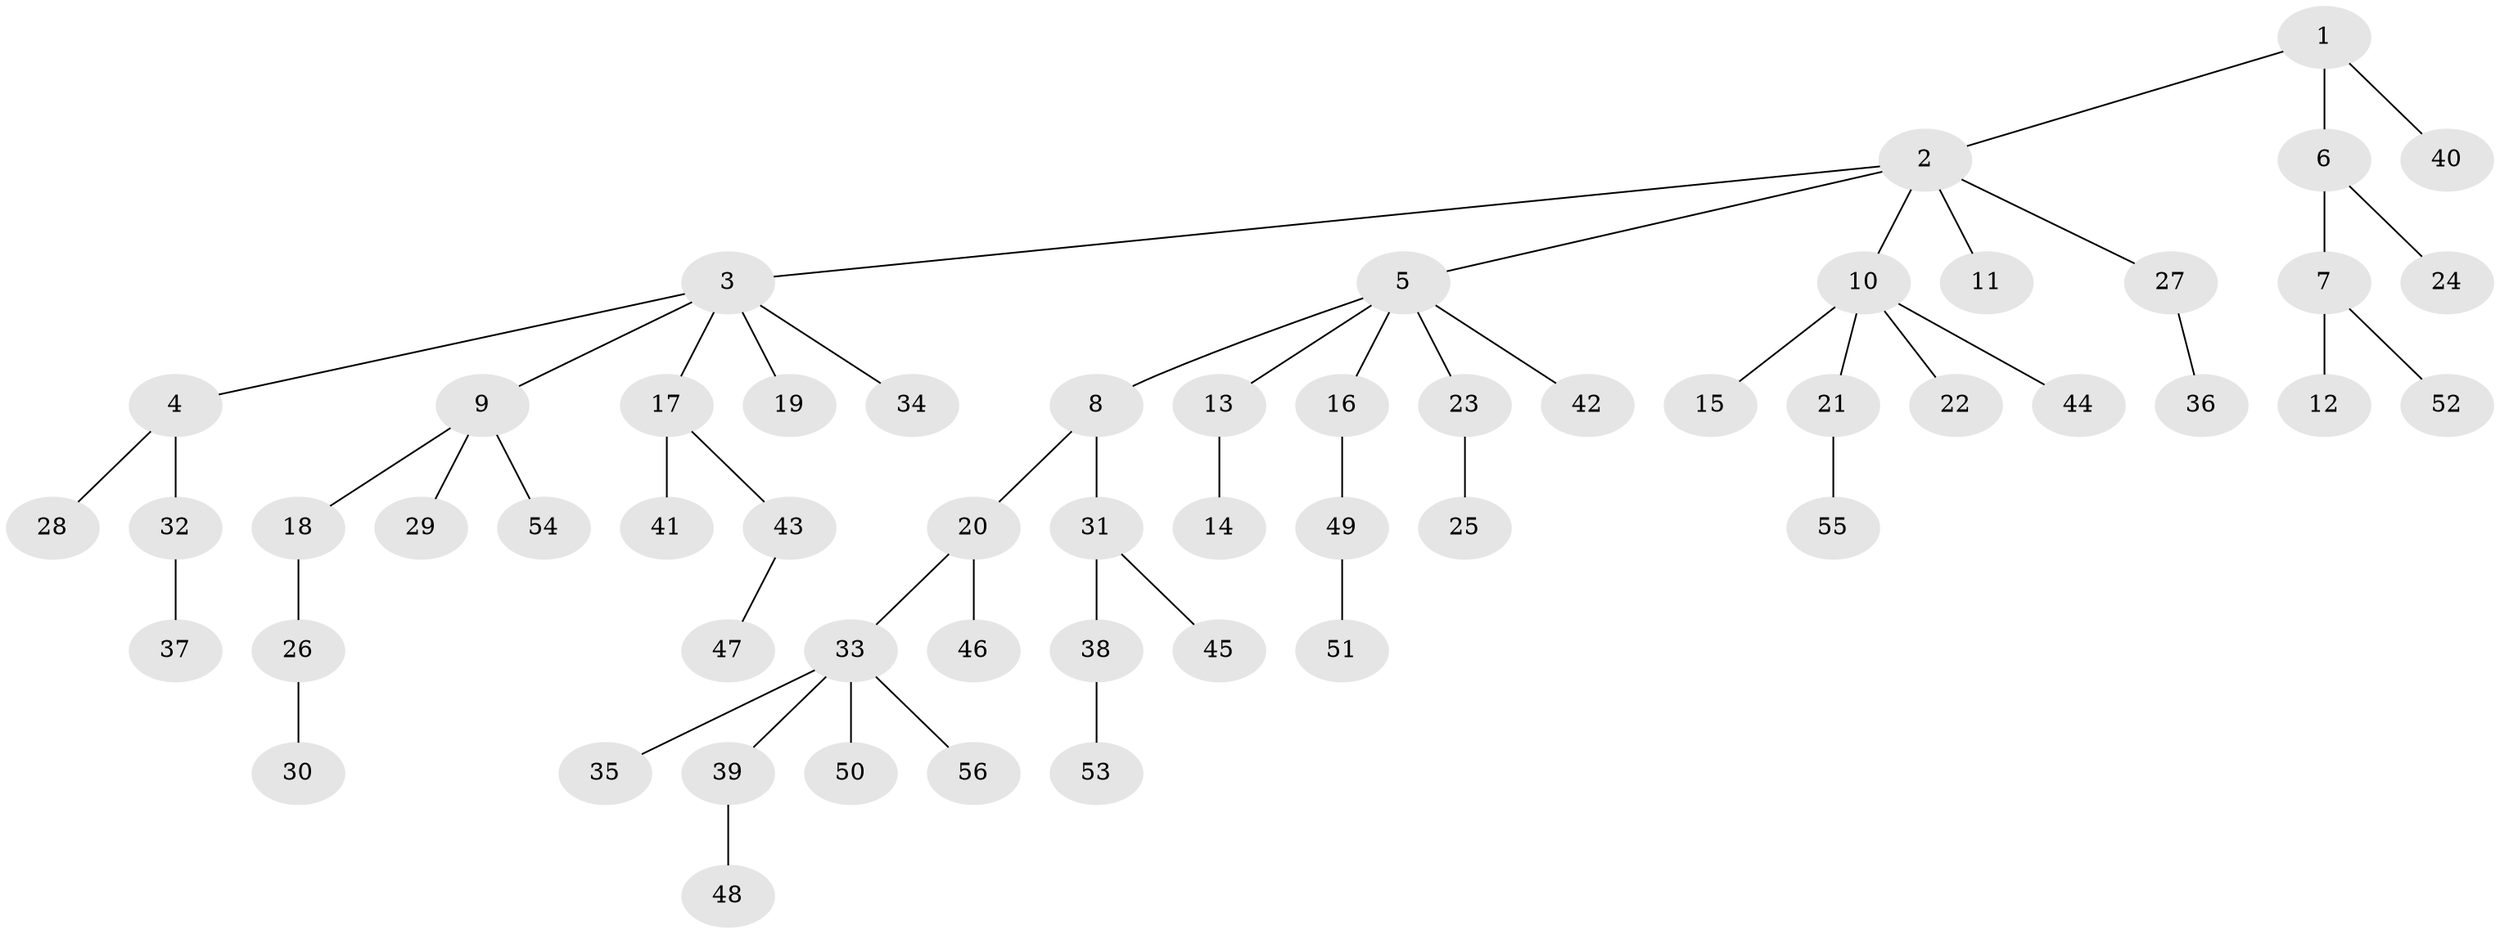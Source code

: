// coarse degree distribution, {2: 0.23529411764705882, 4: 0.17647058823529413, 1: 0.5294117647058824, 3: 0.058823529411764705}
// Generated by graph-tools (version 1.1) at 2025/51/03/04/25 22:51:35]
// undirected, 56 vertices, 55 edges
graph export_dot {
  node [color=gray90,style=filled];
  1;
  2;
  3;
  4;
  5;
  6;
  7;
  8;
  9;
  10;
  11;
  12;
  13;
  14;
  15;
  16;
  17;
  18;
  19;
  20;
  21;
  22;
  23;
  24;
  25;
  26;
  27;
  28;
  29;
  30;
  31;
  32;
  33;
  34;
  35;
  36;
  37;
  38;
  39;
  40;
  41;
  42;
  43;
  44;
  45;
  46;
  47;
  48;
  49;
  50;
  51;
  52;
  53;
  54;
  55;
  56;
  1 -- 2;
  1 -- 6;
  1 -- 40;
  2 -- 3;
  2 -- 5;
  2 -- 10;
  2 -- 11;
  2 -- 27;
  3 -- 4;
  3 -- 9;
  3 -- 17;
  3 -- 19;
  3 -- 34;
  4 -- 28;
  4 -- 32;
  5 -- 8;
  5 -- 13;
  5 -- 16;
  5 -- 23;
  5 -- 42;
  6 -- 7;
  6 -- 24;
  7 -- 12;
  7 -- 52;
  8 -- 20;
  8 -- 31;
  9 -- 18;
  9 -- 29;
  9 -- 54;
  10 -- 15;
  10 -- 21;
  10 -- 22;
  10 -- 44;
  13 -- 14;
  16 -- 49;
  17 -- 41;
  17 -- 43;
  18 -- 26;
  20 -- 33;
  20 -- 46;
  21 -- 55;
  23 -- 25;
  26 -- 30;
  27 -- 36;
  31 -- 38;
  31 -- 45;
  32 -- 37;
  33 -- 35;
  33 -- 39;
  33 -- 50;
  33 -- 56;
  38 -- 53;
  39 -- 48;
  43 -- 47;
  49 -- 51;
}
